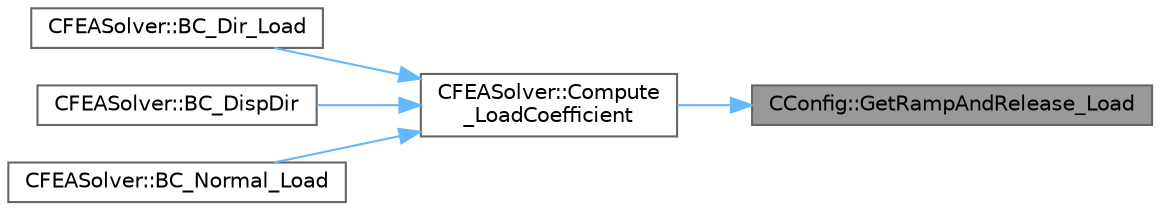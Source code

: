 digraph "CConfig::GetRampAndRelease_Load"
{
 // LATEX_PDF_SIZE
  bgcolor="transparent";
  edge [fontname=Helvetica,fontsize=10,labelfontname=Helvetica,labelfontsize=10];
  node [fontname=Helvetica,fontsize=10,shape=box,height=0.2,width=0.4];
  rankdir="RL";
  Node1 [id="Node000001",label="CConfig::GetRampAndRelease_Load",height=0.2,width=0.4,color="gray40", fillcolor="grey60", style="filled", fontcolor="black",tooltip="Check if the user wants to apply the load as a ramp."];
  Node1 -> Node2 [id="edge1_Node000001_Node000002",dir="back",color="steelblue1",style="solid",tooltip=" "];
  Node2 [id="Node000002",label="CFEASolver::Compute\l_LoadCoefficient",height=0.2,width=0.4,color="grey40", fillcolor="white", style="filled",URL="$classCFEASolver.html#a107e856fe84336a5c30945b52095244a",tooltip="Get multiplier for loads."];
  Node2 -> Node3 [id="edge2_Node000002_Node000003",dir="back",color="steelblue1",style="solid",tooltip=" "];
  Node3 [id="Node000003",label="CFEASolver::BC_Dir_Load",height=0.2,width=0.4,color="grey40", fillcolor="white", style="filled",URL="$classCFEASolver.html#a4a259f59bd8bfc5888a59e4505447134",tooltip="Impose a load boundary condition in cartesian coordinates."];
  Node2 -> Node4 [id="edge3_Node000002_Node000004",dir="back",color="steelblue1",style="solid",tooltip=" "];
  Node4 [id="Node000004",label="CFEASolver::BC_DispDir",height=0.2,width=0.4,color="grey40", fillcolor="white", style="filled",URL="$classCFEASolver.html#adcca156fc415758458f4dd0e40ad0b7f",tooltip="A virtual member."];
  Node2 -> Node5 [id="edge4_Node000002_Node000005",dir="back",color="steelblue1",style="solid",tooltip=" "];
  Node5 [id="Node000005",label="CFEASolver::BC_Normal_Load",height=0.2,width=0.4,color="grey40", fillcolor="white", style="filled",URL="$classCFEASolver.html#a564030e469386df4b15d1b3f490392a5",tooltip="Impose a load boundary condition normal to the boundary."];
}
